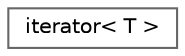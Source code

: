 digraph "Graphical Class Hierarchy"
{
 // LATEX_PDF_SIZE
  bgcolor="transparent";
  edge [fontname=Helvetica,fontsize=10,labelfontname=Helvetica,labelfontsize=10];
  node [fontname=Helvetica,fontsize=10,shape=box,height=0.2,width=0.4];
  rankdir="LR";
  Node0 [id="Node000000",label="iterator\< T \>",height=0.2,width=0.4,color="grey40", fillcolor="white", style="filled",URL="$structiterator.html",tooltip="A template class for iterators."];
}
